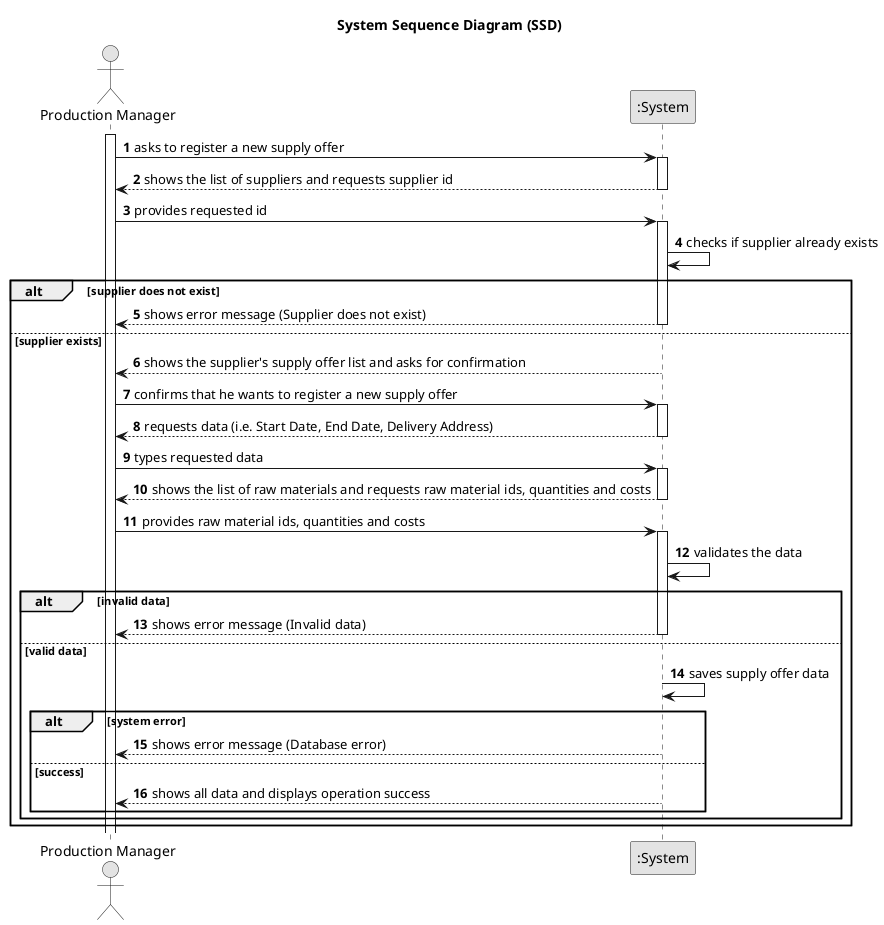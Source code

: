 @startuml
skinparam monochrome true
skinparam packageStyle rectangle
skinparam shadowing false

title System Sequence Diagram (SSD)

autonumber

actor "Production Manager" as PM
participant ":System" as System

activate PM

    PM -> System : asks to register a new supply offer
    activate System

        System --> PM : shows the list of suppliers and requests supplier id
    deactivate System

    PM -> System : provides requested id
    activate System

    System -> System : checks if supplier already exists
        alt supplier does not exist
                System --> PM : shows error message (Supplier does not exist)
            deactivate System
        else supplier exists

        System --> PM : shows the supplier's supply offer list and asks for confirmation
    deactivate System

    PM -> System : confirms that he wants to register a new supply offer
    activate System

        System --> PM : requests data (i.e. Start Date, End Date, Delivery Address)
    deactivate System

    PM -> System : types requested data
    activate System

        System --> PM : shows the list of raw materials and requests raw material ids, quantities and costs
    deactivate System

    PM -> System : provides raw material ids, quantities and costs
    activate System

        System -> System : validates the data
        alt invalid data
            System --> PM : shows error message (Invalid data)
            deactivate System
        else valid data
                System -> System : saves supply offer data
                alt system error
                    System --> PM : shows error message (Database error)
                    deactivate System
                else success
                    System --> PM : shows all data and displays operation success
                    deactivate System
                end
            end
        end
@enduml
